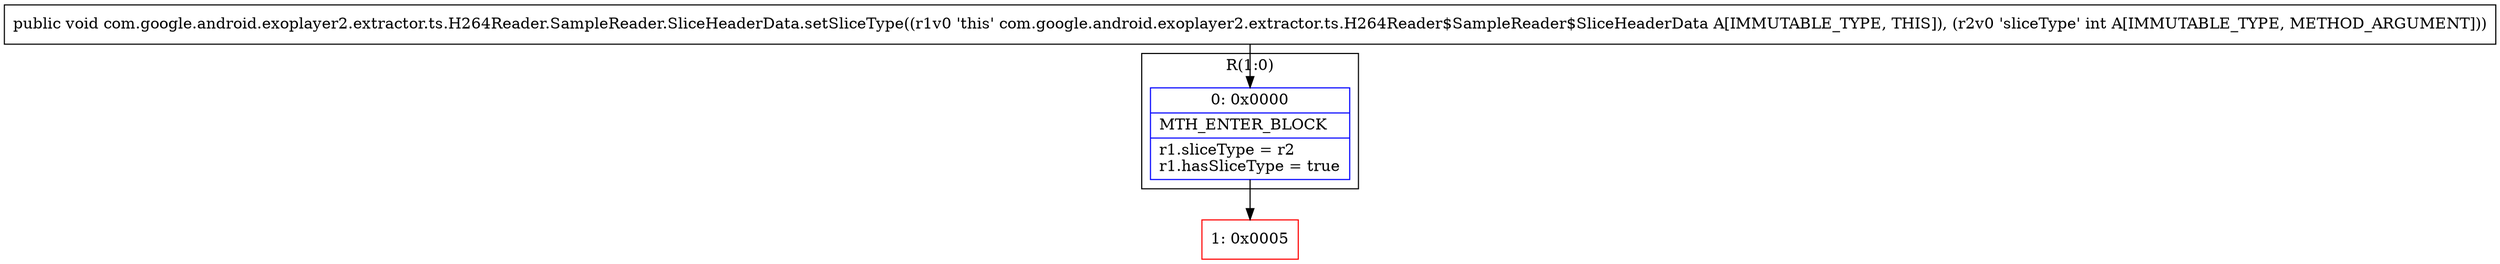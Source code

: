 digraph "CFG forcom.google.android.exoplayer2.extractor.ts.H264Reader.SampleReader.SliceHeaderData.setSliceType(I)V" {
subgraph cluster_Region_1489277668 {
label = "R(1:0)";
node [shape=record,color=blue];
Node_0 [shape=record,label="{0\:\ 0x0000|MTH_ENTER_BLOCK\l|r1.sliceType = r2\lr1.hasSliceType = true\l}"];
}
Node_1 [shape=record,color=red,label="{1\:\ 0x0005}"];
MethodNode[shape=record,label="{public void com.google.android.exoplayer2.extractor.ts.H264Reader.SampleReader.SliceHeaderData.setSliceType((r1v0 'this' com.google.android.exoplayer2.extractor.ts.H264Reader$SampleReader$SliceHeaderData A[IMMUTABLE_TYPE, THIS]), (r2v0 'sliceType' int A[IMMUTABLE_TYPE, METHOD_ARGUMENT])) }"];
MethodNode -> Node_0;
Node_0 -> Node_1;
}

